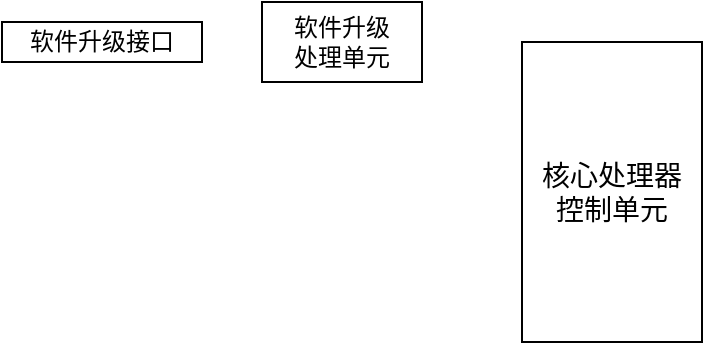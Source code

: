 <mxfile version="21.2.9" type="github">
  <diagram name="第 1 页" id="JrkWJ4Jx0kNqlZPdR1VC">
    <mxGraphModel dx="724" dy="439" grid="1" gridSize="10" guides="1" tooltips="1" connect="1" arrows="1" fold="1" page="1" pageScale="1" pageWidth="827" pageHeight="1169" math="0" shadow="0">
      <root>
        <mxCell id="0" />
        <mxCell id="1" parent="0" />
        <mxCell id="ZbtbXV12n3VK8uoN93jd-1" value="&lt;font style=&quot;font-size: 14px;&quot;&gt;核心处理器&lt;br&gt;控制单元&lt;/font&gt;" style="rounded=0;whiteSpace=wrap;html=1;" vertex="1" parent="1">
          <mxGeometry x="360" y="360" width="90" height="150" as="geometry" />
        </mxCell>
        <mxCell id="ZbtbXV12n3VK8uoN93jd-2" value="软件升级&lt;br&gt;处理单元" style="rounded=0;whiteSpace=wrap;html=1;" vertex="1" parent="1">
          <mxGeometry x="230" y="340" width="80" height="40" as="geometry" />
        </mxCell>
        <mxCell id="ZbtbXV12n3VK8uoN93jd-3" value="软件升级接口" style="rounded=0;whiteSpace=wrap;html=1;" vertex="1" parent="1">
          <mxGeometry x="100" y="350" width="100" height="20" as="geometry" />
        </mxCell>
      </root>
    </mxGraphModel>
  </diagram>
</mxfile>
